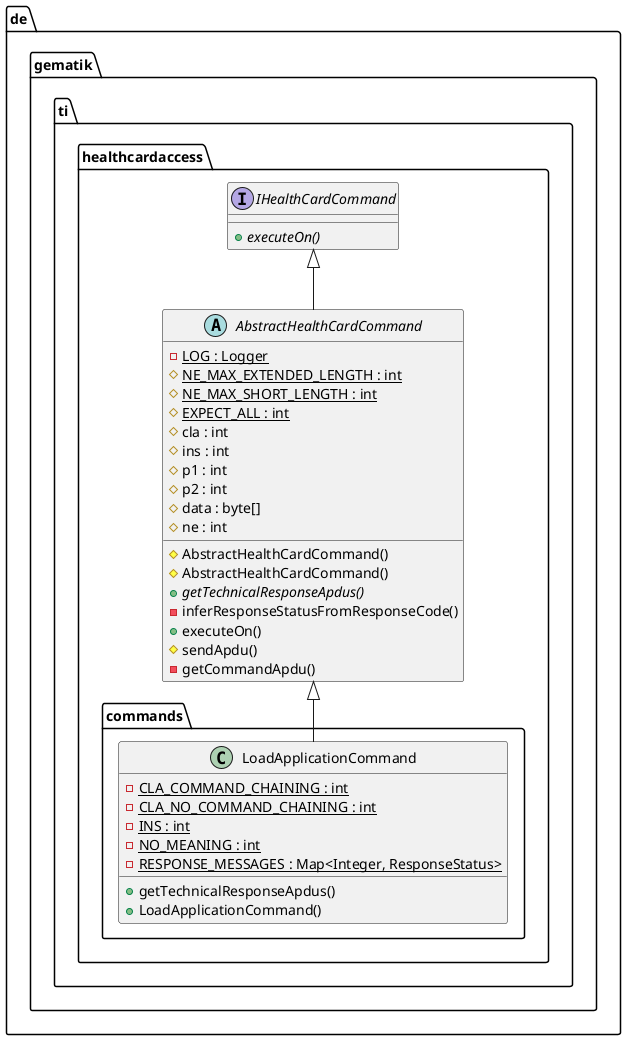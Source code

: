 @startuml

 package de.gematik.ti.healthcardaccess {
    interface IHealthCardCommand {
        {abstract} + executeOn()
    }
  }

 package de.gematik.ti.healthcardaccess {
    abstract class AbstractHealthCardCommand {
        {static} - LOG : Logger
        {static} # NE_MAX_EXTENDED_LENGTH : int
        {static} # NE_MAX_SHORT_LENGTH : int
        {static} # EXPECT_ALL : int
        # cla : int
        # ins : int
        # p1 : int
        # p2 : int
        # data : byte[]
        # ne : int
        # AbstractHealthCardCommand()
        # AbstractHealthCardCommand()
        {abstract} + getTechnicalResponseApdus()
        - inferResponseStatusFromResponseCode()
        + executeOn()
        # sendApdu()
        - getCommandApdu()
    }
  }

 package de.gematik.ti.healthcardaccess {
     package de.gematik.ti.healthcardaccess.commands {
       class LoadApplicationCommand {
           {static} - CLA_COMMAND_CHAINING : int
           {static} - CLA_NO_COMMAND_CHAINING : int
           {static} - INS : int
           {static} - NO_MEANING : int
           {static} - RESPONSE_MESSAGES : Map<Integer, ResponseStatus>
           + getTechnicalResponseApdus()
           + LoadApplicationCommand()
       }
     }
   }

  AbstractHealthCardCommand -up-|> IHealthCardCommand
  LoadApplicationCommand -up-|> AbstractHealthCardCommand

@enduml